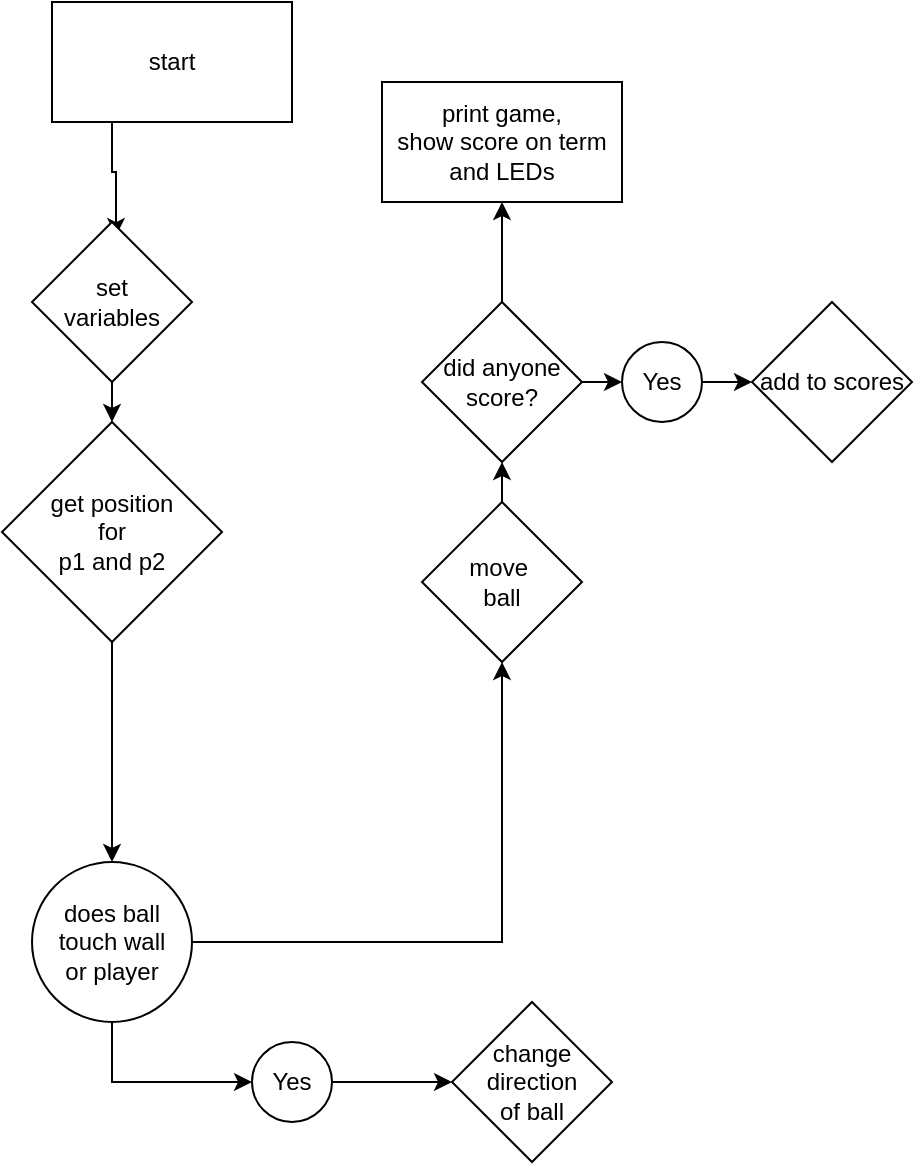 <mxfile version="13.7.8" type="device"><diagram id="uZAbc8mr2yQRdVkRBFyM" name="Page-1"><mxGraphModel dx="1182" dy="764" grid="1" gridSize="10" guides="1" tooltips="1" connect="1" arrows="1" fold="1" page="1" pageScale="1" pageWidth="850" pageHeight="1100" math="0" shadow="0"><root><mxCell id="0"/><mxCell id="1" parent="0"/><mxCell id="ZEeK2H5XfRI8aUx3_SFq-22" style="edgeStyle=orthogonalEdgeStyle;rounded=0;orthogonalLoop=1;jettySize=auto;html=1;exitX=0.25;exitY=1;exitDx=0;exitDy=0;entryX=0.525;entryY=0.088;entryDx=0;entryDy=0;entryPerimeter=0;" edge="1" parent="1" source="ZEeK2H5XfRI8aUx3_SFq-1" target="ZEeK2H5XfRI8aUx3_SFq-4"><mxGeometry relative="1" as="geometry"/></mxCell><mxCell id="ZEeK2H5XfRI8aUx3_SFq-1" value="start" style="rounded=0;whiteSpace=wrap;html=1;" vertex="1" parent="1"><mxGeometry x="240" y="40" width="120" height="60" as="geometry"/></mxCell><mxCell id="ZEeK2H5XfRI8aUx3_SFq-20" style="edgeStyle=orthogonalEdgeStyle;rounded=0;orthogonalLoop=1;jettySize=auto;html=1;exitX=0.5;exitY=1;exitDx=0;exitDy=0;entryX=0.5;entryY=0;entryDx=0;entryDy=0;" edge="1" parent="1" source="ZEeK2H5XfRI8aUx3_SFq-3" target="ZEeK2H5XfRI8aUx3_SFq-7"><mxGeometry relative="1" as="geometry"/></mxCell><mxCell id="ZEeK2H5XfRI8aUx3_SFq-3" value="get position &lt;br&gt;for &lt;br&gt;p1 and p2" style="rhombus;whiteSpace=wrap;html=1;" vertex="1" parent="1"><mxGeometry x="215" y="250" width="110" height="110" as="geometry"/></mxCell><mxCell id="ZEeK2H5XfRI8aUx3_SFq-21" style="edgeStyle=orthogonalEdgeStyle;rounded=0;orthogonalLoop=1;jettySize=auto;html=1;exitX=0.5;exitY=1;exitDx=0;exitDy=0;entryX=0.5;entryY=0;entryDx=0;entryDy=0;" edge="1" parent="1" source="ZEeK2H5XfRI8aUx3_SFq-4" target="ZEeK2H5XfRI8aUx3_SFq-3"><mxGeometry relative="1" as="geometry"/></mxCell><mxCell id="ZEeK2H5XfRI8aUx3_SFq-4" value="set&lt;br&gt;variables" style="rhombus;whiteSpace=wrap;html=1;" vertex="1" parent="1"><mxGeometry x="230" y="150" width="80" height="80" as="geometry"/></mxCell><mxCell id="ZEeK2H5XfRI8aUx3_SFq-26" style="edgeStyle=orthogonalEdgeStyle;rounded=0;orthogonalLoop=1;jettySize=auto;html=1;exitX=0.5;exitY=0;exitDx=0;exitDy=0;entryX=0.5;entryY=1;entryDx=0;entryDy=0;" edge="1" parent="1" source="ZEeK2H5XfRI8aUx3_SFq-6" target="ZEeK2H5XfRI8aUx3_SFq-24"><mxGeometry relative="1" as="geometry"/></mxCell><mxCell id="ZEeK2H5XfRI8aUx3_SFq-6" value="move&amp;nbsp;&lt;br&gt;ball" style="rhombus;whiteSpace=wrap;html=1;" vertex="1" parent="1"><mxGeometry x="425" y="290" width="80" height="80" as="geometry"/></mxCell><mxCell id="ZEeK2H5XfRI8aUx3_SFq-34" style="edgeStyle=orthogonalEdgeStyle;rounded=0;orthogonalLoop=1;jettySize=auto;html=1;exitX=0.5;exitY=1;exitDx=0;exitDy=0;entryX=0;entryY=0.5;entryDx=0;entryDy=0;" edge="1" parent="1" source="ZEeK2H5XfRI8aUx3_SFq-7" target="ZEeK2H5XfRI8aUx3_SFq-9"><mxGeometry relative="1" as="geometry"/></mxCell><mxCell id="ZEeK2H5XfRI8aUx3_SFq-36" style="edgeStyle=orthogonalEdgeStyle;rounded=0;orthogonalLoop=1;jettySize=auto;html=1;exitX=1;exitY=0.5;exitDx=0;exitDy=0;entryX=0.5;entryY=1;entryDx=0;entryDy=0;" edge="1" parent="1" source="ZEeK2H5XfRI8aUx3_SFq-7" target="ZEeK2H5XfRI8aUx3_SFq-6"><mxGeometry relative="1" as="geometry"/></mxCell><mxCell id="ZEeK2H5XfRI8aUx3_SFq-7" value="does ball touch wall&lt;br&gt;or player" style="ellipse;whiteSpace=wrap;html=1;aspect=fixed;" vertex="1" parent="1"><mxGeometry x="230" y="470" width="80" height="80" as="geometry"/></mxCell><mxCell id="ZEeK2H5XfRI8aUx3_SFq-35" style="edgeStyle=orthogonalEdgeStyle;rounded=0;orthogonalLoop=1;jettySize=auto;html=1;exitX=1;exitY=0.5;exitDx=0;exitDy=0;entryX=0;entryY=0.5;entryDx=0;entryDy=0;" edge="1" parent="1" source="ZEeK2H5XfRI8aUx3_SFq-9" target="ZEeK2H5XfRI8aUx3_SFq-10"><mxGeometry relative="1" as="geometry"/></mxCell><mxCell id="ZEeK2H5XfRI8aUx3_SFq-9" value="Yes" style="ellipse;whiteSpace=wrap;html=1;aspect=fixed;" vertex="1" parent="1"><mxGeometry x="340" y="560" width="40" height="40" as="geometry"/></mxCell><mxCell id="ZEeK2H5XfRI8aUx3_SFq-10" value="change direction&lt;br&gt;of ball" style="rhombus;whiteSpace=wrap;html=1;" vertex="1" parent="1"><mxGeometry x="440" y="540" width="80" height="80" as="geometry"/></mxCell><mxCell id="ZEeK2H5XfRI8aUx3_SFq-28" style="edgeStyle=orthogonalEdgeStyle;rounded=0;orthogonalLoop=1;jettySize=auto;html=1;exitX=0.5;exitY=0;exitDx=0;exitDy=0;entryX=0.5;entryY=1;entryDx=0;entryDy=0;" edge="1" parent="1" source="ZEeK2H5XfRI8aUx3_SFq-24" target="ZEeK2H5XfRI8aUx3_SFq-27"><mxGeometry relative="1" as="geometry"/></mxCell><mxCell id="ZEeK2H5XfRI8aUx3_SFq-31" style="edgeStyle=orthogonalEdgeStyle;rounded=0;orthogonalLoop=1;jettySize=auto;html=1;exitX=1;exitY=0.5;exitDx=0;exitDy=0;entryX=0;entryY=0.5;entryDx=0;entryDy=0;" edge="1" parent="1" source="ZEeK2H5XfRI8aUx3_SFq-24" target="ZEeK2H5XfRI8aUx3_SFq-30"><mxGeometry relative="1" as="geometry"/></mxCell><mxCell id="ZEeK2H5XfRI8aUx3_SFq-24" value="did anyone&lt;br&gt;score?" style="rhombus;whiteSpace=wrap;html=1;" vertex="1" parent="1"><mxGeometry x="425" y="190" width="80" height="80" as="geometry"/></mxCell><mxCell id="ZEeK2H5XfRI8aUx3_SFq-27" value="print game,&lt;br&gt;show score on term&lt;br&gt;and LEDs" style="rounded=0;whiteSpace=wrap;html=1;" vertex="1" parent="1"><mxGeometry x="405" y="80" width="120" height="60" as="geometry"/></mxCell><mxCell id="ZEeK2H5XfRI8aUx3_SFq-29" value="add to scores" style="rhombus;whiteSpace=wrap;html=1;" vertex="1" parent="1"><mxGeometry x="590" y="190" width="80" height="80" as="geometry"/></mxCell><mxCell id="ZEeK2H5XfRI8aUx3_SFq-32" style="edgeStyle=orthogonalEdgeStyle;rounded=0;orthogonalLoop=1;jettySize=auto;html=1;exitX=1;exitY=0.5;exitDx=0;exitDy=0;entryX=0;entryY=0.5;entryDx=0;entryDy=0;" edge="1" parent="1" source="ZEeK2H5XfRI8aUx3_SFq-30" target="ZEeK2H5XfRI8aUx3_SFq-29"><mxGeometry relative="1" as="geometry"/></mxCell><mxCell id="ZEeK2H5XfRI8aUx3_SFq-30" value="Yes" style="ellipse;whiteSpace=wrap;html=1;aspect=fixed;" vertex="1" parent="1"><mxGeometry x="525" y="210" width="40" height="40" as="geometry"/></mxCell></root></mxGraphModel></diagram></mxfile>